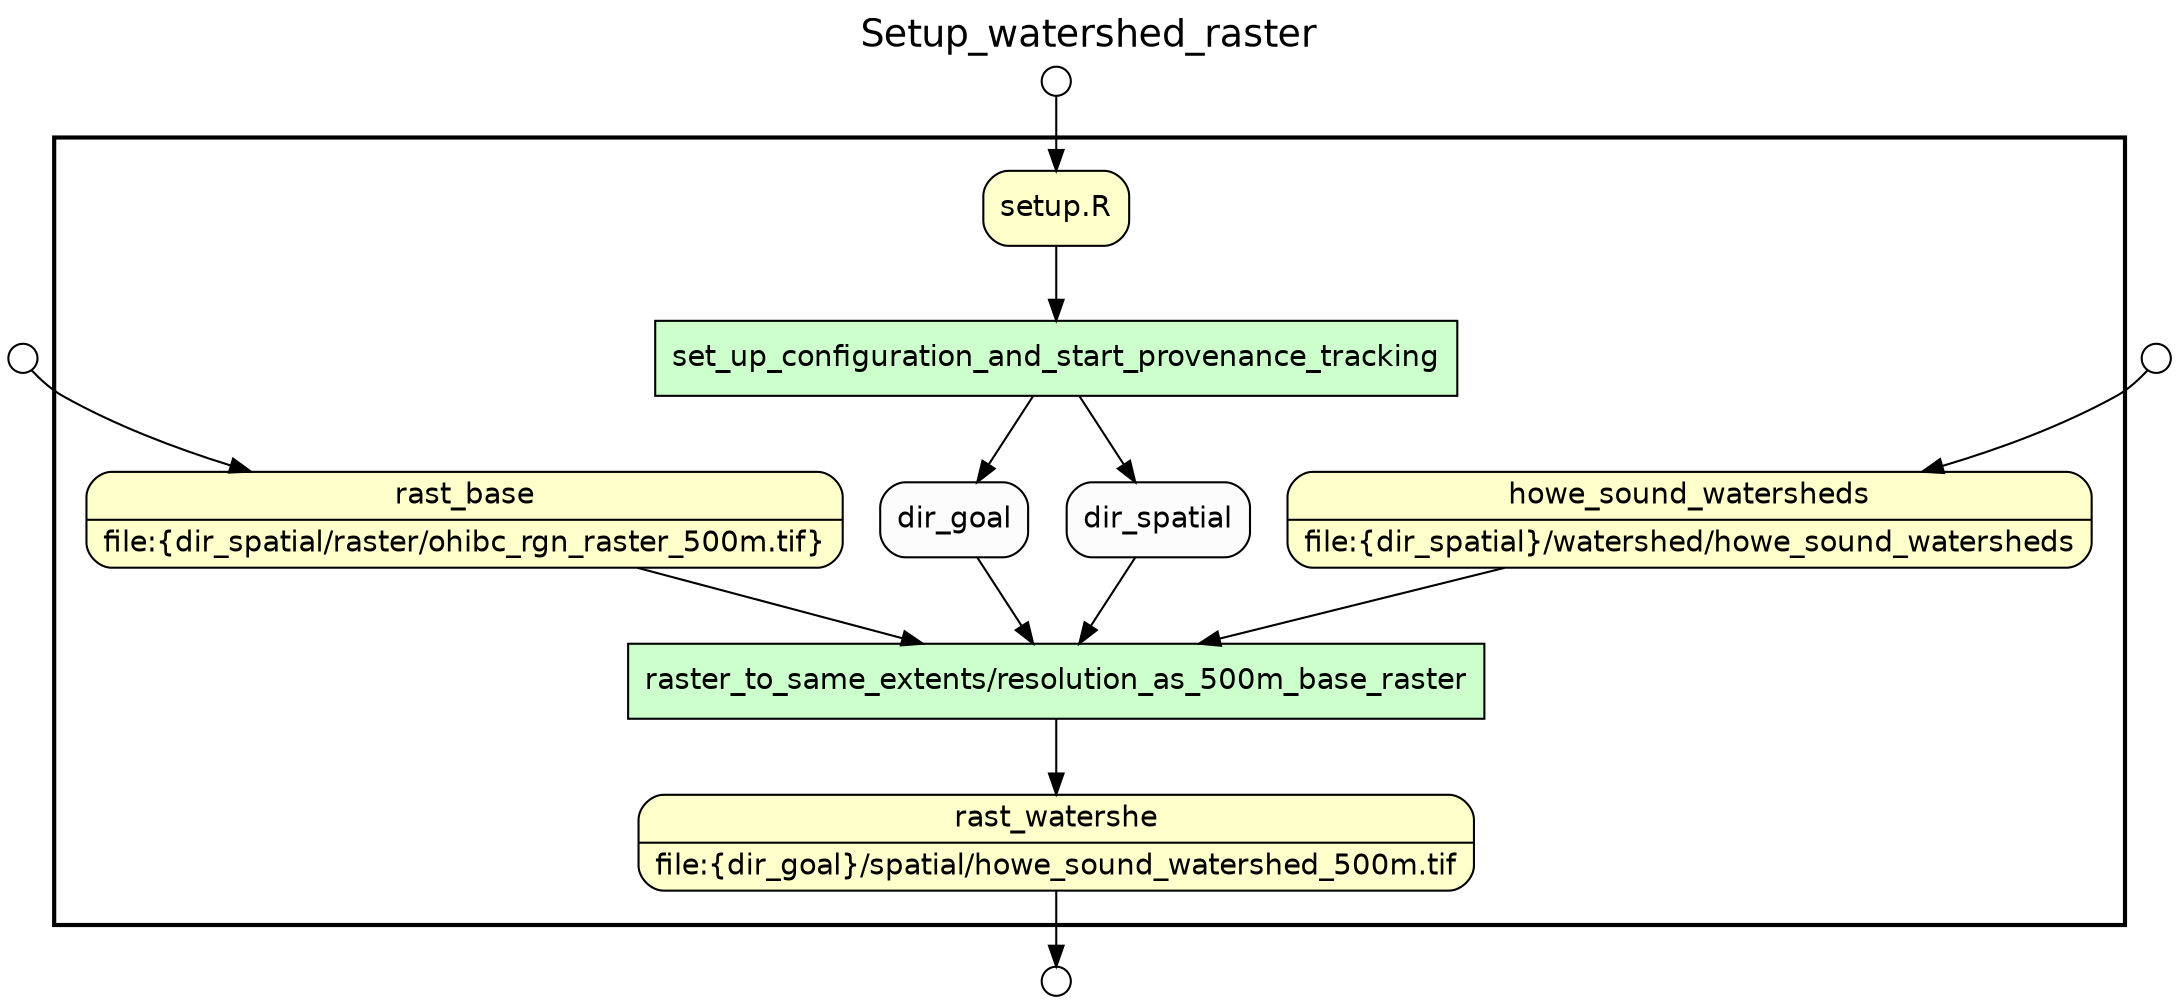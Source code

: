 
/* Start of top-level graph */
digraph Workflow {
rankdir=TB

/* Title for graph */
fontname=Helvetica; fontsize=18; labelloc=t
label=Setup_watershed_raster

/* Start of double cluster for drawing box around nodes in workflow */
subgraph cluster_workflow_box_outer { label=""; color=black; penwidth=2
subgraph cluster_workflow_box_inner { label=""; penwidth=0

/* Style for nodes representing atomic programs in workflow */
node[shape=box style=filled fillcolor="#CCFFCC" peripheries=1 fontname=Helvetica]

/* Nodes representing atomic programs in workflow */
set_up_configuration_and_start_provenance_tracking
"raster_to_same_extents/resolution_as_500m_base_raster"

/* Style for nodes representing non-parameter data channels in workflow */
node[shape=box style="rounded,filled" fillcolor="#FFFFCC" peripheries=1 fontname=Helvetica]

/* Nodes for non-parameter data channels in workflow */
rast_watershe [shape=record rankdir=LR label="{<f0> rast_watershe |<f1> file\:\{dir_goal\}/spatial/howe_sound_watershed_500m.tif}"];
"setup.R"
rast_base [shape=record rankdir=LR label="{<f0> rast_base |<f1> file\:\{dir_spatial/raster/ohibc_rgn_raster_500m.tif\}}"];
howe_sound_watersheds [shape=record rankdir=LR label="{<f0> howe_sound_watersheds |<f1> file\:\{dir_spatial\}/watershed/howe_sound_watersheds}"];

/* Style for nodes representing parameter channels in workflow */
node[shape=box style="rounded,filled" fillcolor="#FCFCFC" peripheries=1 fontname=Helvetica]

/* Nodes representing parameter channels in workflow */
dir_spatial
dir_goal

/* Edges representing connections between programs and channels */
set_up_configuration_and_start_provenance_tracking -> dir_spatial
set_up_configuration_and_start_provenance_tracking -> dir_goal
"setup.R" -> set_up_configuration_and_start_provenance_tracking
"raster_to_same_extents/resolution_as_500m_base_raster" -> rast_watershe
dir_spatial -> "raster_to_same_extents/resolution_as_500m_base_raster"
dir_goal -> "raster_to_same_extents/resolution_as_500m_base_raster"
rast_base -> "raster_to_same_extents/resolution_as_500m_base_raster"
howe_sound_watersheds -> "raster_to_same_extents/resolution_as_500m_base_raster"

/* End of double cluster for drawing box around nodes in workflow */
}}

/* Style for nodes representing workflow input ports */
node[shape=circle style="rounded,filled" fillcolor="#FFFFFF" peripheries=1 fontname=Helvetica width=0.2]

/* Nodes representing workflow input ports */
"setup.R_input_port" [label=""]
rast_base_input_port [label=""]
howe_sound_watersheds_input_port [label=""]

/* Style for nodes representing workflow output ports */
node[shape=circle style="rounded,filled" fillcolor="#FFFFFF" peripheries=1 fontname=Helvetica width=0.2]

/* Nodes representing workflow output ports */
rast_watershe_output_port [label=""]

/* Edges from input ports to channels */
"setup.R_input_port" -> "setup.R"
rast_base_input_port -> rast_base
howe_sound_watersheds_input_port -> howe_sound_watersheds

/* Edges from channels to output ports */
rast_watershe -> rast_watershe_output_port

/* End of top-level graph */
}
